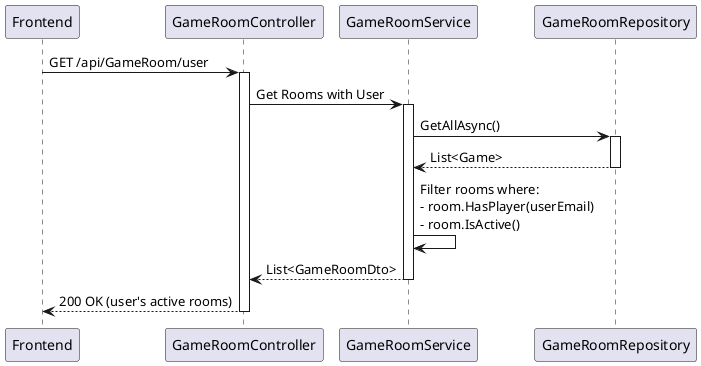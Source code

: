 @startuml GetRoomsFromUser

participant "Frontend" as FE
participant "GameRoomController" as Controller
participant "GameRoomService" as Service
participant "GameRoomRepository" as Repository

FE -> Controller: GET /api/GameRoom/user
activate Controller

Controller -> Service: Get Rooms with User
activate Service
Service -> Repository: GetAllAsync()
activate Repository
Repository --> Service: List<Game>
deactivate Repository

Service -> Service: Filter rooms where:\n- room.HasPlayer(userEmail)\n- room.IsActive()
Service --> Controller: List<GameRoomDto>
deactivate Service

Controller --> FE: 200 OK (user's active rooms)
deactivate Controller

@enduml 
